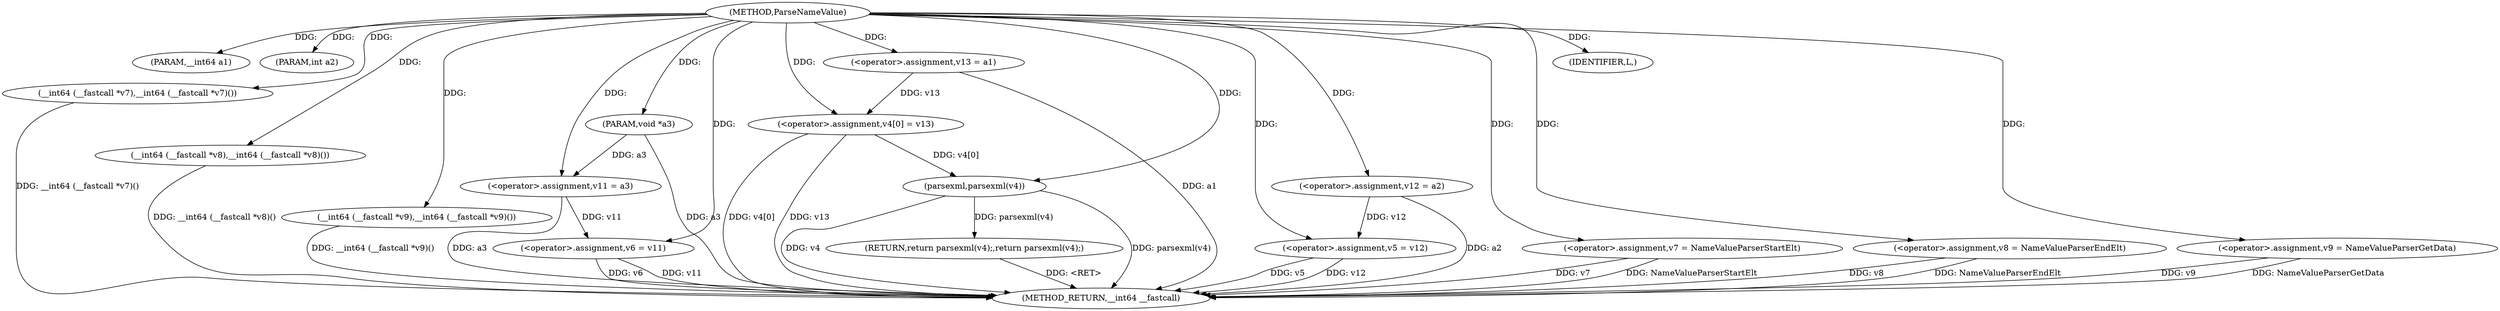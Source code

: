digraph ParseNameValue {  
"1000111" [label = "(METHOD,ParseNameValue)" ]
"1000159" [label = "(METHOD_RETURN,__int64 __fastcall)" ]
"1000112" [label = "(PARAM,__int64 a1)" ]
"1000113" [label = "(PARAM,int a2)" ]
"1000114" [label = "(PARAM,void *a3)" ]
"1000119" [label = "(__int64 (__fastcall *v7),__int64 (__fastcall *v7)())" ]
"1000120" [label = "(__int64 (__fastcall *v8),__int64 (__fastcall *v8)())" ]
"1000121" [label = "(__int64 (__fastcall *v9),__int64 (__fastcall *v9)())" ]
"1000126" [label = "(<operator>.assignment,v13 = a1)" ]
"1000129" [label = "(<operator>.assignment,v12 = a2)" ]
"1000132" [label = "(<operator>.assignment,v11 = a3)" ]
"1000135" [label = "(<operator>.assignment,v4[0] = v13)" ]
"1000140" [label = "(<operator>.assignment,v5 = v12)" ]
"1000143" [label = "(<operator>.assignment,v6 = v11)" ]
"1000146" [label = "(<operator>.assignment,v7 = NameValueParserStartElt)" ]
"1000149" [label = "(<operator>.assignment,v8 = NameValueParserEndElt)" ]
"1000152" [label = "(<operator>.assignment,v9 = NameValueParserGetData)" ]
"1000155" [label = "(IDENTIFIER,L,)" ]
"1000156" [label = "(RETURN,return parsexml(v4);,return parsexml(v4);)" ]
"1000157" [label = "(parsexml,parsexml(v4))" ]
  "1000126" -> "1000159"  [ label = "DDG: a1"] 
  "1000140" -> "1000159"  [ label = "DDG: v12"] 
  "1000157" -> "1000159"  [ label = "DDG: parsexml(v4)"] 
  "1000132" -> "1000159"  [ label = "DDG: a3"] 
  "1000119" -> "1000159"  [ label = "DDG: __int64 (__fastcall *v7)()"] 
  "1000152" -> "1000159"  [ label = "DDG: v9"] 
  "1000157" -> "1000159"  [ label = "DDG: v4"] 
  "1000129" -> "1000159"  [ label = "DDG: a2"] 
  "1000114" -> "1000159"  [ label = "DDG: a3"] 
  "1000143" -> "1000159"  [ label = "DDG: v6"] 
  "1000135" -> "1000159"  [ label = "DDG: v4[0]"] 
  "1000120" -> "1000159"  [ label = "DDG: __int64 (__fastcall *v8)()"] 
  "1000135" -> "1000159"  [ label = "DDG: v13"] 
  "1000121" -> "1000159"  [ label = "DDG: __int64 (__fastcall *v9)()"] 
  "1000149" -> "1000159"  [ label = "DDG: v8"] 
  "1000146" -> "1000159"  [ label = "DDG: v7"] 
  "1000146" -> "1000159"  [ label = "DDG: NameValueParserStartElt"] 
  "1000140" -> "1000159"  [ label = "DDG: v5"] 
  "1000143" -> "1000159"  [ label = "DDG: v11"] 
  "1000152" -> "1000159"  [ label = "DDG: NameValueParserGetData"] 
  "1000149" -> "1000159"  [ label = "DDG: NameValueParserEndElt"] 
  "1000156" -> "1000159"  [ label = "DDG: <RET>"] 
  "1000111" -> "1000112"  [ label = "DDG: "] 
  "1000111" -> "1000113"  [ label = "DDG: "] 
  "1000111" -> "1000114"  [ label = "DDG: "] 
  "1000111" -> "1000119"  [ label = "DDG: "] 
  "1000111" -> "1000120"  [ label = "DDG: "] 
  "1000111" -> "1000121"  [ label = "DDG: "] 
  "1000111" -> "1000126"  [ label = "DDG: "] 
  "1000111" -> "1000129"  [ label = "DDG: "] 
  "1000114" -> "1000132"  [ label = "DDG: a3"] 
  "1000111" -> "1000132"  [ label = "DDG: "] 
  "1000126" -> "1000135"  [ label = "DDG: v13"] 
  "1000111" -> "1000135"  [ label = "DDG: "] 
  "1000129" -> "1000140"  [ label = "DDG: v12"] 
  "1000111" -> "1000140"  [ label = "DDG: "] 
  "1000132" -> "1000143"  [ label = "DDG: v11"] 
  "1000111" -> "1000143"  [ label = "DDG: "] 
  "1000111" -> "1000146"  [ label = "DDG: "] 
  "1000111" -> "1000149"  [ label = "DDG: "] 
  "1000111" -> "1000152"  [ label = "DDG: "] 
  "1000111" -> "1000155"  [ label = "DDG: "] 
  "1000157" -> "1000156"  [ label = "DDG: parsexml(v4)"] 
  "1000135" -> "1000157"  [ label = "DDG: v4[0]"] 
  "1000111" -> "1000157"  [ label = "DDG: "] 
}
